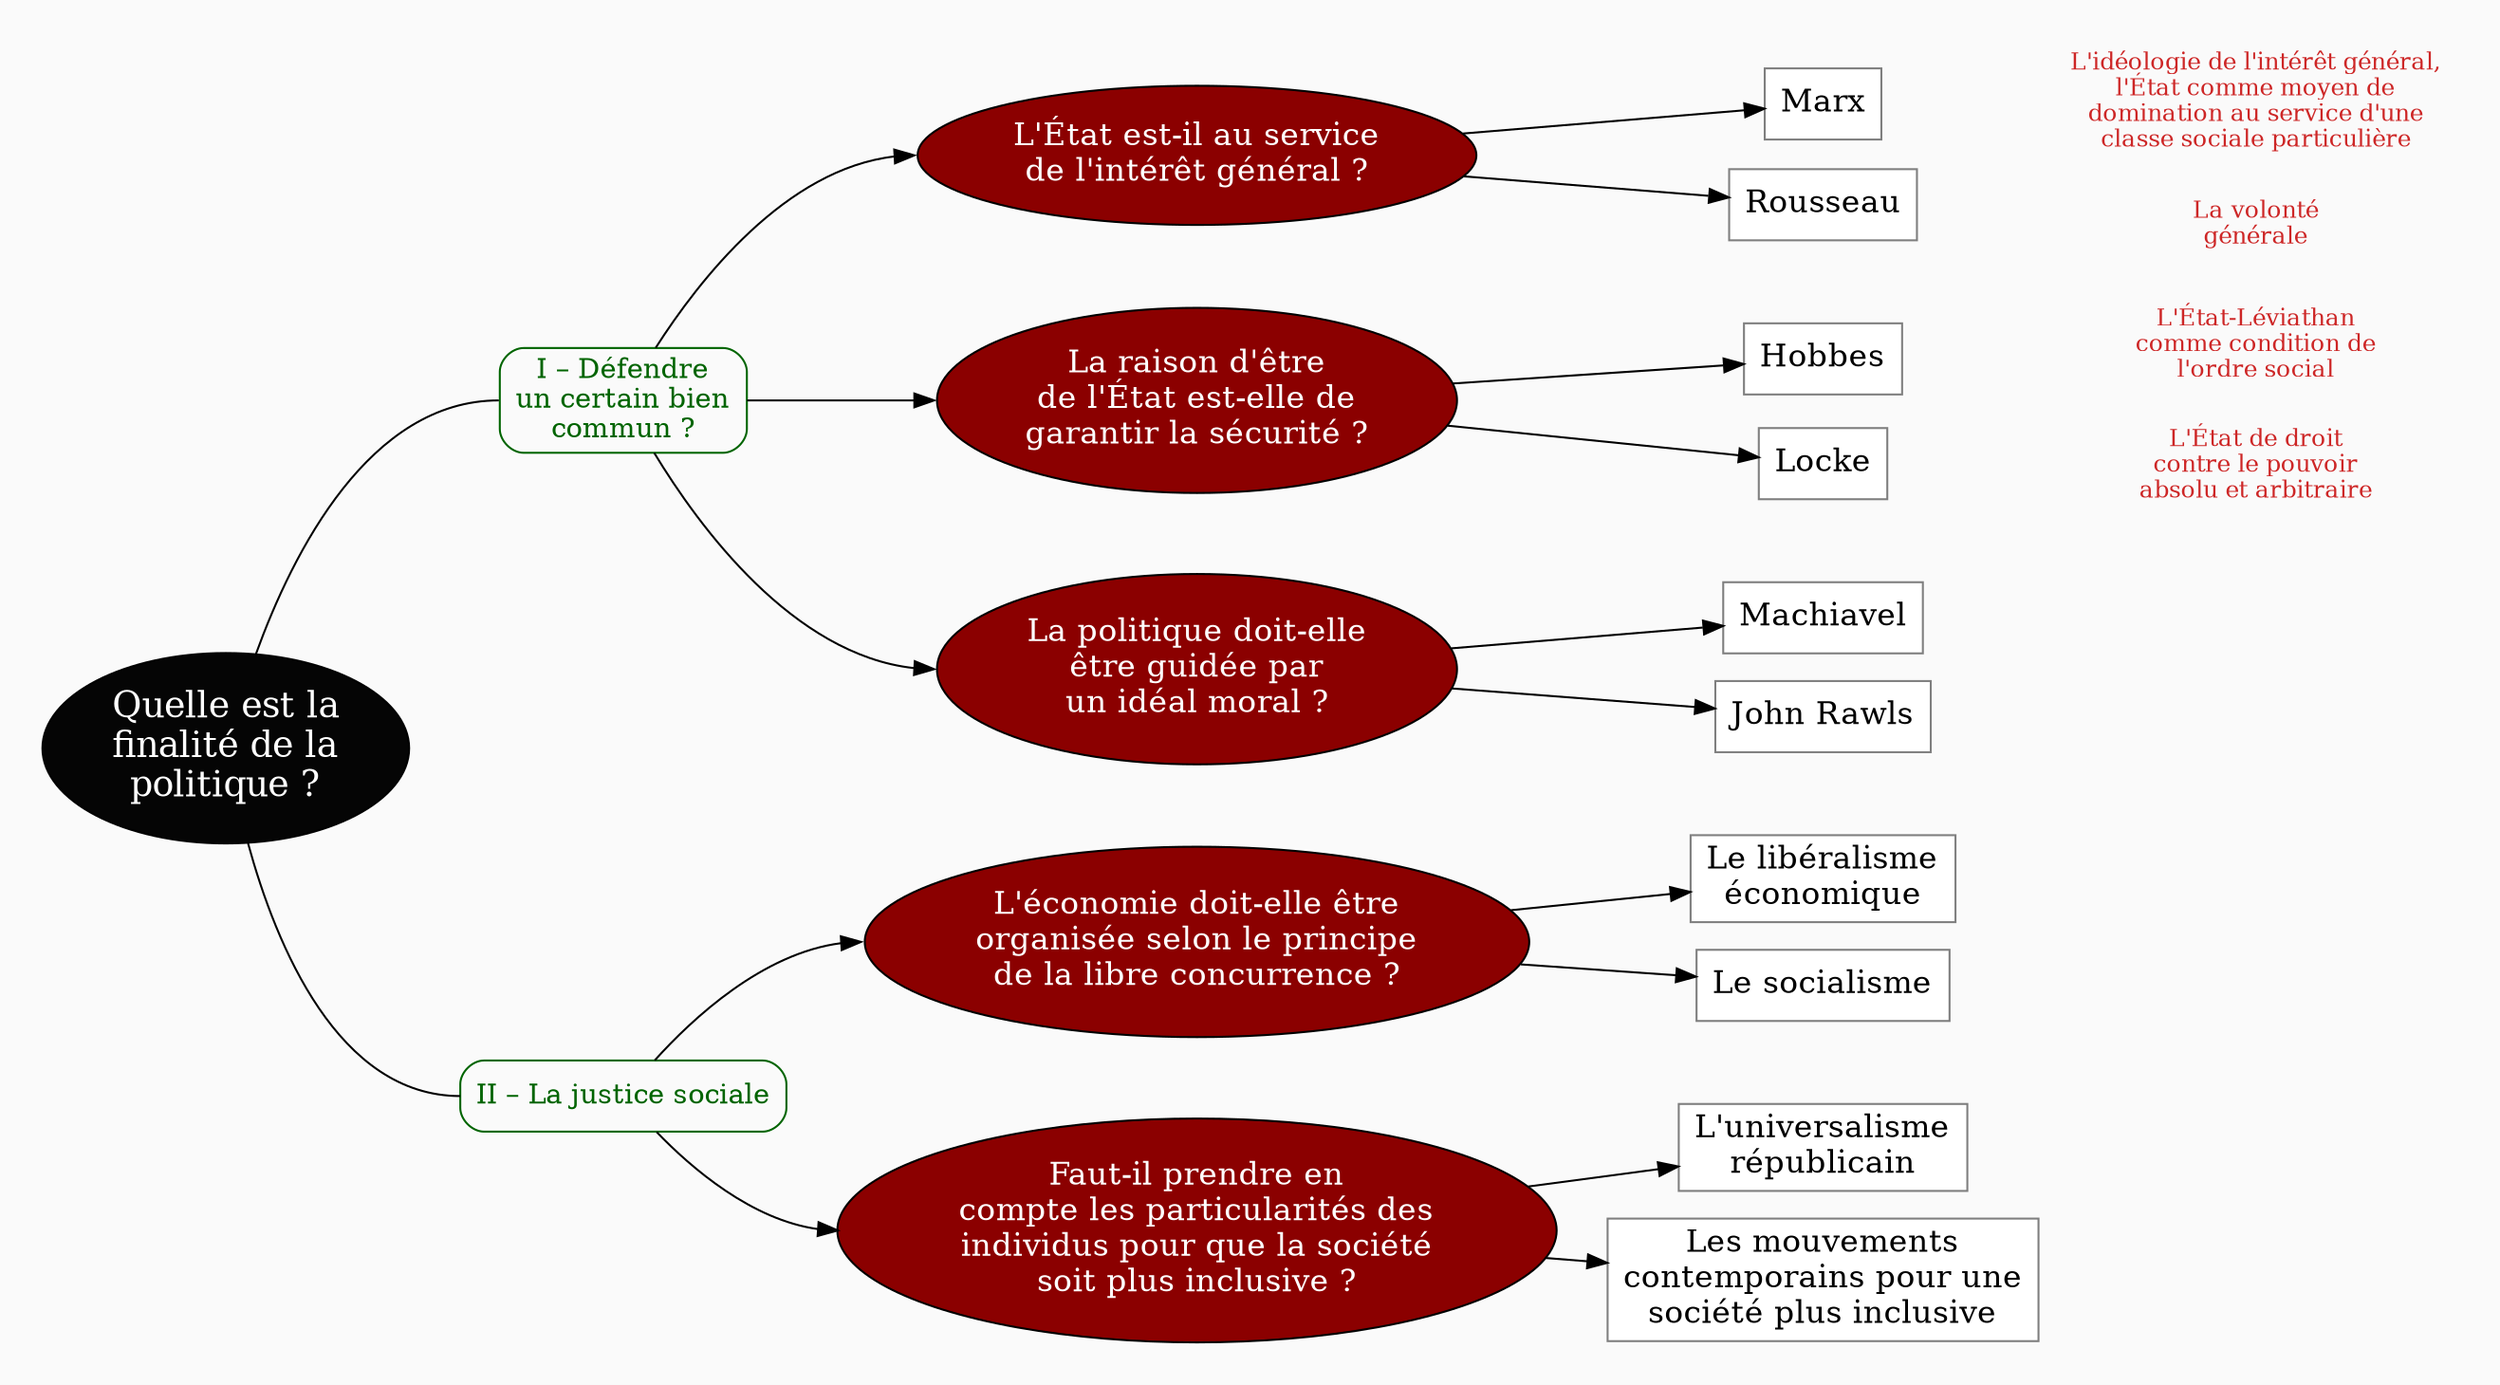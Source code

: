 digraph G {
// Template : diagram
// Usage : 
rankdir=LR
splines=true
//splines=curved
bgcolor=grey98
pad=0.3
style=filled
edge[minlen=3]
node[style=filled, fontcolor=white]
ranksep=0.1
nodesep=0.2

// NIVEAU 1
node[fillcolor=grey2, fontsize=18]
a1[label="Quelle est la
finalité de la
politique ?"]

// NIVEAU 2
node[fontsize=14, shape=rect, fillcolor=grey98, fontcolor=darkgreen, color=darkgreen, style="filled, rounded"]
a1->p1[headport=w, arrowhead=none]
a1->p2[headport=w, arrowhead=none]

p1[label="I – Défendre
un certain bien
commun ?"]
p2[label="II – La justice sociale"]

{rank=same;p1->p2[style=invis, minlen=22]}

node[fontcolor=black, fontsize=16]
// NIVEAU 3 (sans intermédiaire)
node [shape=box, fillcolor=white, color=grey50]
// c1[label=""]



// INTERMÉDIAIRE AVANT NIVEAU 3
node[fillcolor=red4, shape=oval, fontcolor=white, color=black, style="filled"]
// [arrowhead=none]
// bc1[label=""]
p1->b1[headport=w]
p1->b2[headport=w]
p1->b3[headport=w]
p2->b4[headport=w]
p2->b5[headport=w]
b1[label="L'État est-il au service
de l'intérêt général ?", margin=0.1]    
b2[label="La raison d'être
de l'État est-elle de
garantir la sécurité ?", margin=0.09]
b3[label="La politique doit-elle
être guidée par
un idéal moral ?", margin=0.1]
b4[label="L'économie doit-elle être
organisée selon le principe
de la libre concurrence ?", margin=0.1]
b5[label="Faut-il prendre en
compte les particularités des
individus pour que la société
soit plus inclusive ?"]




{rank=same;b1->b2->b3->b4->b5[style=invis, minlen=3]}

// NIVEAU 3 (avec intermédiaire)
node[fillcolor=white, shape=box, color=grey50, fontcolor=black]
// c1[label=""]
b1->{c1,c2}
c1[label="Marx"]
c2[label="Rousseau"]

b2->{c3,c4}
c3[label="Hobbes"]
c4[label="Locke"]

b3->{c5,c6}
c5[label="Machiavel"]
c6[label="John Rawls"]

b4->{c7,c8}
c7[label="Le libéralisme
économique"]
c8[label="Le socialisme"]

b5->{c9,c10}
c9[label="L'universalisme
républicain"]
c10[label="Les mouvements
contemporains pour une
société plus inclusive"]


{rank=same;c2->c3[style=invis, minlen=3]}
{rank=same;c4->c5[style=invis, minlen=3]}
{rank=same;c6->c7[style=invis, minlen=3]}
{rank=same;c8->c9[style=invis, minlen=3]}

// NIVEAU 4
node[style="filled,rounded", fillcolor=white, shape=box, color=grey50]
// d1[label=""]


// ÉTIQUETTES EN ROUGE
node[shape=plaintext, fontcolor=firebrick3, fillcolor=grey98, fontsize=12]
// e1[label=< <B>= Titre</B><BR /><BR />Contenu<BR /> >]
// e1[label=""]
// ->e1[minlen=1, style=invis]

e1[label="L'idéologie de l'intérêt général,
l'État comme moyen de
domination au service d'une
classe sociale particulière"]
e2[label="La volonté
générale"]
e3[label="L'État-Léviathan
comme condition de
l'ordre social"]
e4[label="L'État de droit
contre le pouvoir
absolu et arbitraire"]
e5[label=""]
e6[label=""]
e7[label=""]
e8[label=""]
e9[label=""]
e10[label=""]

c1->e1[minlen=1, style=invis]
c2->e2[minlen=1, style=invis]
c3->e3[minlen=1, style=invis]
c4->e4[minlen=1, style=invis]
c5->e5[minlen=1, style=invis]
c6->e6[minlen=1, style=invis]
c7->e7[minlen=1, style=invis]
c8->e8[minlen=1, style=invis]
c9->e9[minlen=1, style=invis]
c10->e10[minlen=1, style=invis]


// REMARQUES EN BLEU
node[color=blue, shape=box, margin=0.07, fontcolor=black, fontsize=12, style="dashed", penwidth=0.6]
edge[color=blue, arrowhead="none", xlabel="", style="dashed", penwidth=0.6]
// r1[label=""]
// {rank=same;->r1}
// {rank=same;r1->[dir=back]}

}

